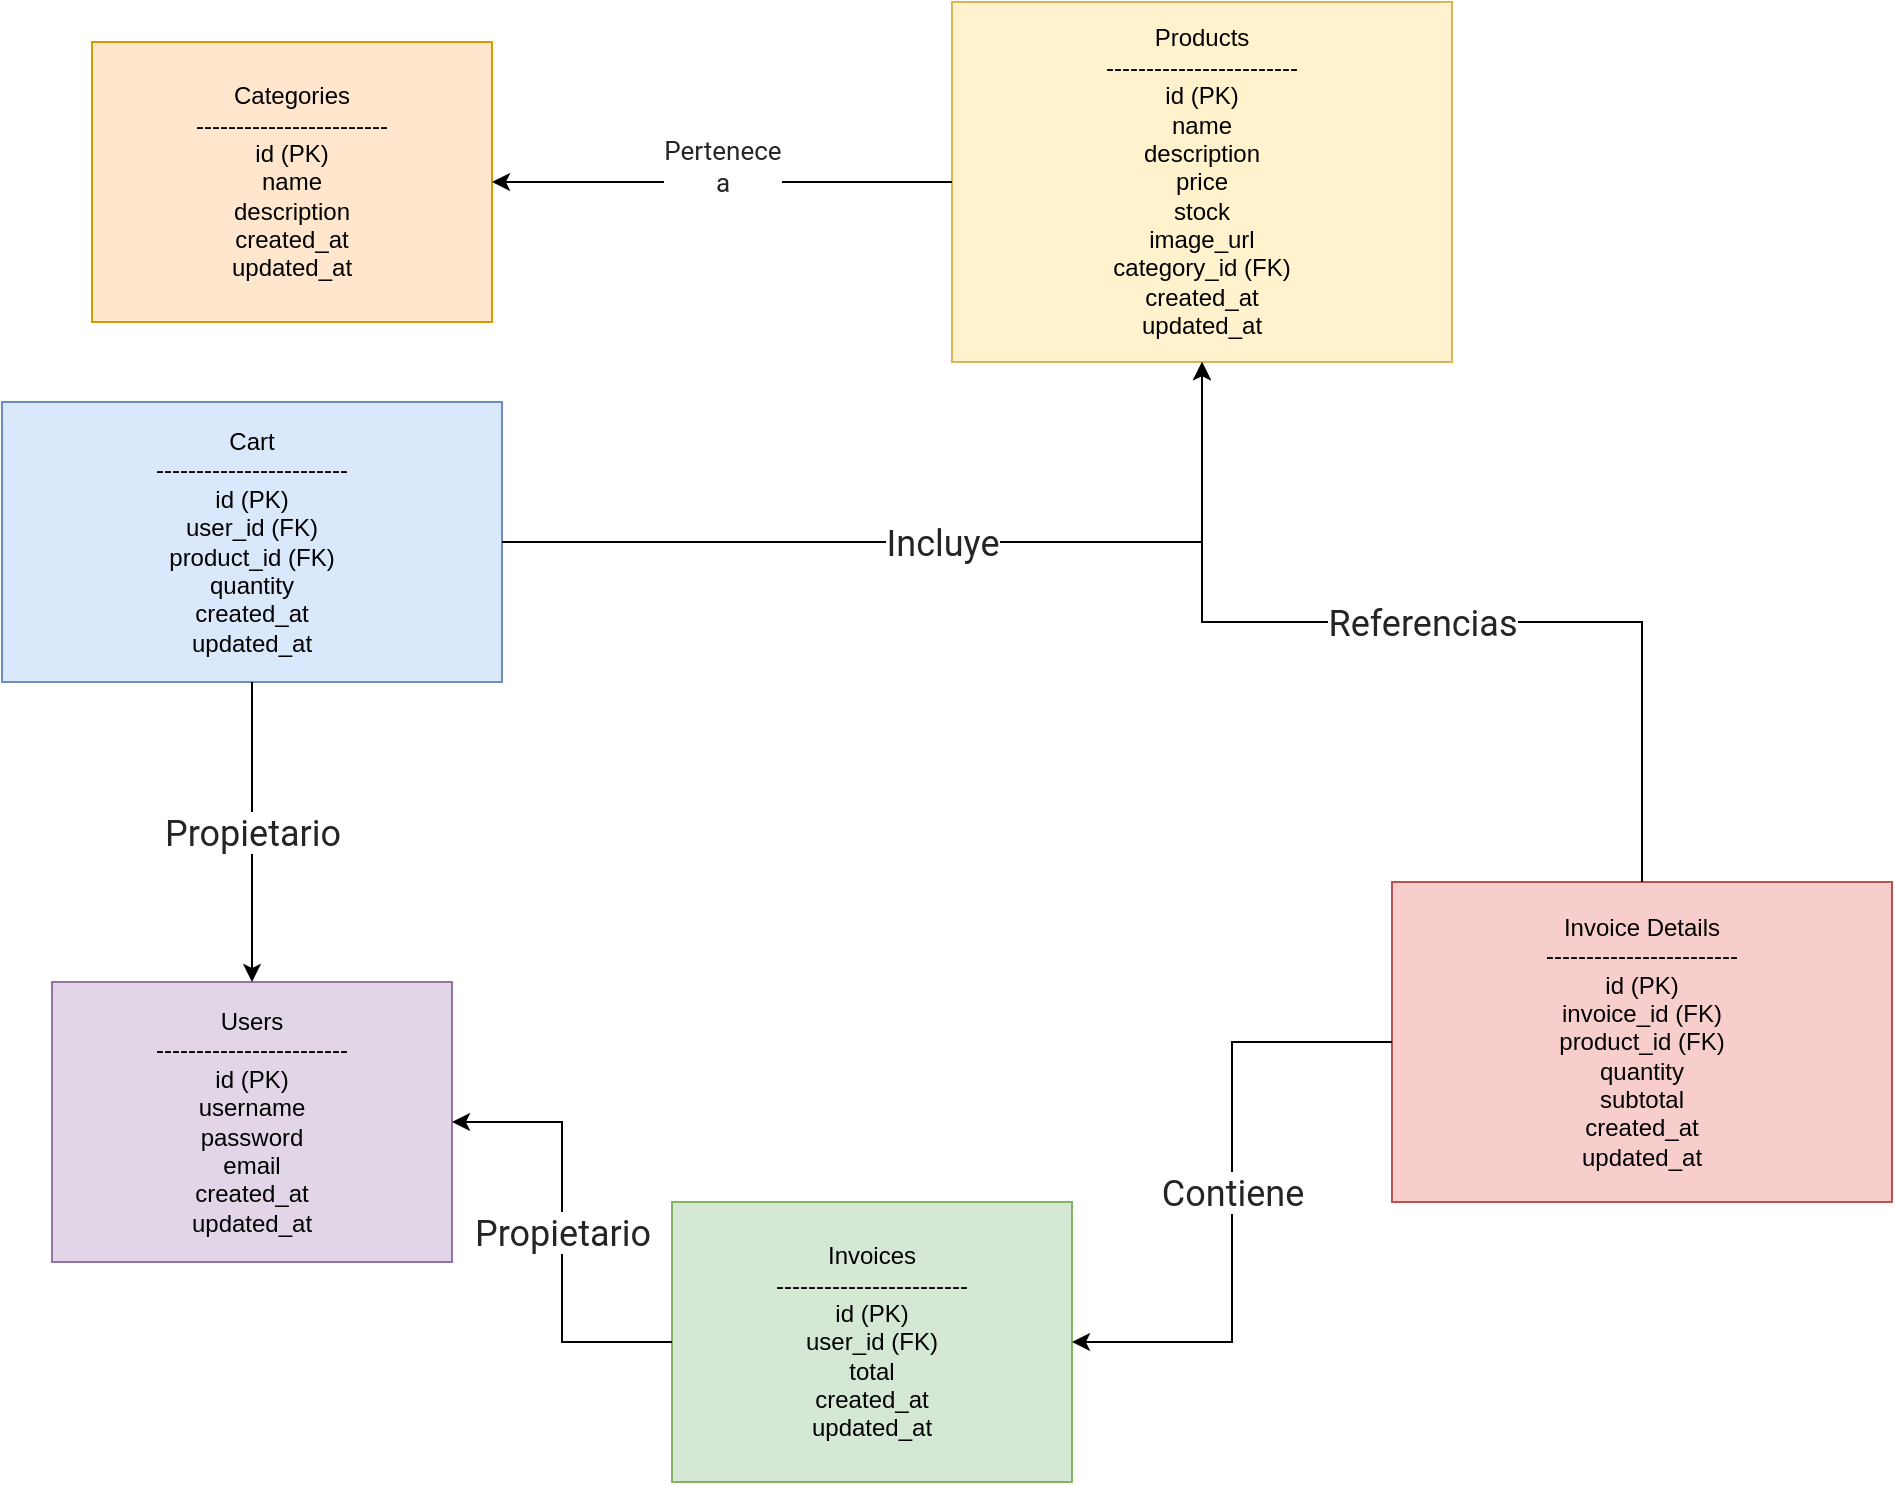 <mxfile version="24.8.4">
  <diagram name="Página-1" id="-LYbZUkTX21d1_K8IsPZ">
    <mxGraphModel dx="1194" dy="1965" grid="1" gridSize="10" guides="1" tooltips="1" connect="1" arrows="1" fold="1" page="1" pageScale="1" pageWidth="827" pageHeight="1169" math="0" shadow="0">
      <root>
        <mxCell id="0" />
        <mxCell id="1" parent="0" />
        <mxCell id="categories" value="Categories&#xa;------------------------&#xa;id (PK)&#xa;name&#xa;description&#xa;created_at&#xa;updated_at" style="shape=rectangle;whiteSpace=wrap;html=1;fillColor=#ffe6cc;strokeColor=#d79b00;" vertex="1" parent="1">
          <mxGeometry x="100" y="-10" width="200" height="140" as="geometry" />
        </mxCell>
        <mxCell id="products" value="Products&#xa;------------------------&#xa;id (PK)&#xa;name&#xa;description&#xa;price&#xa;stock&#xa;image_url&#xa;category_id (FK)&#xa;created_at&#xa;updated_at" style="shape=rectangle;whiteSpace=wrap;html=1;fillColor=#fff2cc;strokeColor=#d6b656;" vertex="1" parent="1">
          <mxGeometry x="530" y="-30" width="250" height="180" as="geometry" />
        </mxCell>
        <mxCell id="users" value="Users&#xa;------------------------&#xa;id (PK)&#xa;username&#xa;password&#xa;email&#xa;created_at&#xa;updated_at" style="shape=rectangle;whiteSpace=wrap;html=1;fillColor=#e1d5e7;strokeColor=#9673a6;" vertex="1" parent="1">
          <mxGeometry x="80" y="460" width="200" height="140" as="geometry" />
        </mxCell>
        <mxCell id="cart" value="Cart&#xa;------------------------&#xa;id (PK)&#xa;user_id (FK)&#xa;product_id (FK)&#xa;quantity&#xa;created_at&#xa;updated_at" style="shape=rectangle;whiteSpace=wrap;html=1;fillColor=#dae8fc;strokeColor=#6c8ebf;" vertex="1" parent="1">
          <mxGeometry x="55" y="170" width="250" height="140" as="geometry" />
        </mxCell>
        <mxCell id="invoices" value="Invoices&#xa;------------------------&#xa;id (PK)&#xa;user_id (FK)&#xa;total&#xa;created_at&#xa;updated_at" style="shape=rectangle;whiteSpace=wrap;html=1;fillColor=#d5e8d4;strokeColor=#82b366;" vertex="1" parent="1">
          <mxGeometry x="390" y="570" width="200" height="140" as="geometry" />
        </mxCell>
        <mxCell id="invoice_details" value="Invoice Details&#xa;------------------------&#xa;id (PK)&#xa;invoice_id (FK)&#xa;product_id (FK)&#xa;quantity&#xa;subtotal&#xa;created_at&#xa;updated_at" style="shape=rectangle;whiteSpace=wrap;html=1;fillColor=#f8cecc;strokeColor=#b85450;" vertex="1" parent="1">
          <mxGeometry x="750" y="410" width="250" height="160" as="geometry" />
        </mxCell>
        <mxCell id="edge1" value="&lt;div style=&quot;display: inline; margin: 5px auto; padding: 5px 0px; color: rgb(37, 37, 37); font-family: Roboto, arial, sans-serif; text-align: start; text-wrap: wrap; font-size: 13px;&quot; class=&quot;gtx-body&quot;&gt;&lt;font style=&quot;font-size: 13px;&quot;&gt;Pertenece a&lt;/font&gt;&lt;/div&gt;&lt;div style=&quot;font-size: 13px;&quot;&gt;&lt;div style=&quot;display: inline; margin: 5px auto; padding: 5px 0px; color: rgb(37, 37, 37); font-family: Roboto, arial, sans-serif; text-align: start; text-wrap: wrap;&quot; class=&quot;gtx-body&quot;&gt;&lt;br&gt;&lt;/div&gt;&lt;/div&gt;" style="edgeStyle=orthogonalEdgeStyle;rounded=0;html=1;" edge="1" parent="1" source="products" target="categories">
          <mxGeometry relative="1" as="geometry" />
        </mxCell>
        <mxCell id="edge2" value="&lt;span style=&quot;color: rgb(37, 37, 37); font-family: Roboto, arial, sans-serif; font-size: 18px; text-align: start; text-wrap: wrap;&quot;&gt;Propietario&lt;/span&gt;" style="edgeStyle=orthogonalEdgeStyle;rounded=0;html=1;" edge="1" parent="1" source="cart" target="users">
          <mxGeometry relative="1" as="geometry" />
        </mxCell>
        <mxCell id="edge3" value="&lt;span style=&quot;color: rgb(37, 37, 37); font-family: Roboto, arial, sans-serif; font-size: 18px; text-align: start; text-wrap: wrap;&quot;&gt;Incluye&lt;/span&gt;" style="edgeStyle=orthogonalEdgeStyle;rounded=0;html=1;" edge="1" parent="1" source="cart" target="products">
          <mxGeometry relative="1" as="geometry" />
        </mxCell>
        <mxCell id="edge4" value="&lt;span style=&quot;color: rgb(37, 37, 37); font-family: Roboto, arial, sans-serif; font-size: 18px; text-align: start; text-wrap: wrap;&quot;&gt;Propietario&lt;/span&gt;" style="edgeStyle=orthogonalEdgeStyle;rounded=0;html=1;" edge="1" parent="1" source="invoices" target="users">
          <mxGeometry relative="1" as="geometry" />
        </mxCell>
        <mxCell id="edge5" value="&lt;span style=&quot;color: rgb(37, 37, 37); font-family: Roboto, arial, sans-serif; font-size: 18px; text-align: start; text-wrap: wrap;&quot;&gt;Contiene&lt;/span&gt;" style="edgeStyle=orthogonalEdgeStyle;rounded=0;html=1;" edge="1" parent="1" source="invoice_details" target="invoices">
          <mxGeometry relative="1" as="geometry" />
        </mxCell>
        <mxCell id="edge6" value="&lt;span style=&quot;color: rgb(37, 37, 37); font-family: Roboto, arial, sans-serif; font-size: 18px; text-align: start; text-wrap: wrap;&quot;&gt;Referencias&lt;/span&gt;" style="edgeStyle=orthogonalEdgeStyle;rounded=0;html=1;" edge="1" parent="1" source="invoice_details" target="products">
          <mxGeometry relative="1" as="geometry" />
        </mxCell>
      </root>
    </mxGraphModel>
  </diagram>
</mxfile>
